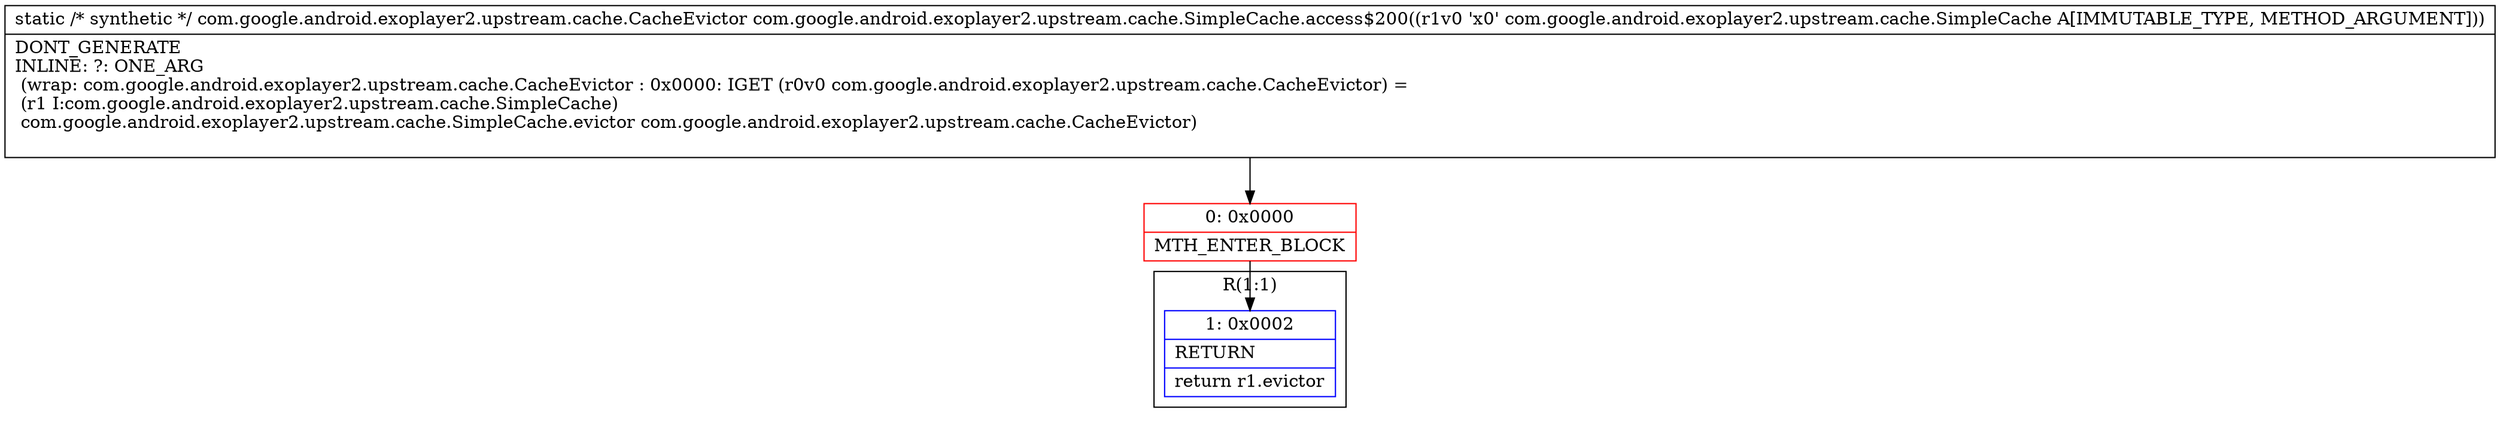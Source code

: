 digraph "CFG forcom.google.android.exoplayer2.upstream.cache.SimpleCache.access$200(Lcom\/google\/android\/exoplayer2\/upstream\/cache\/SimpleCache;)Lcom\/google\/android\/exoplayer2\/upstream\/cache\/CacheEvictor;" {
subgraph cluster_Region_788264286 {
label = "R(1:1)";
node [shape=record,color=blue];
Node_1 [shape=record,label="{1\:\ 0x0002|RETURN\l|return r1.evictor\l}"];
}
Node_0 [shape=record,color=red,label="{0\:\ 0x0000|MTH_ENTER_BLOCK\l}"];
MethodNode[shape=record,label="{static \/* synthetic *\/ com.google.android.exoplayer2.upstream.cache.CacheEvictor com.google.android.exoplayer2.upstream.cache.SimpleCache.access$200((r1v0 'x0' com.google.android.exoplayer2.upstream.cache.SimpleCache A[IMMUTABLE_TYPE, METHOD_ARGUMENT]))  | DONT_GENERATE\lINLINE: ?: ONE_ARG  \l  (wrap: com.google.android.exoplayer2.upstream.cache.CacheEvictor : 0x0000: IGET  (r0v0 com.google.android.exoplayer2.upstream.cache.CacheEvictor) = \l  (r1 I:com.google.android.exoplayer2.upstream.cache.SimpleCache)\l com.google.android.exoplayer2.upstream.cache.SimpleCache.evictor com.google.android.exoplayer2.upstream.cache.CacheEvictor)\l\l}"];
MethodNode -> Node_0;
Node_0 -> Node_1;
}

